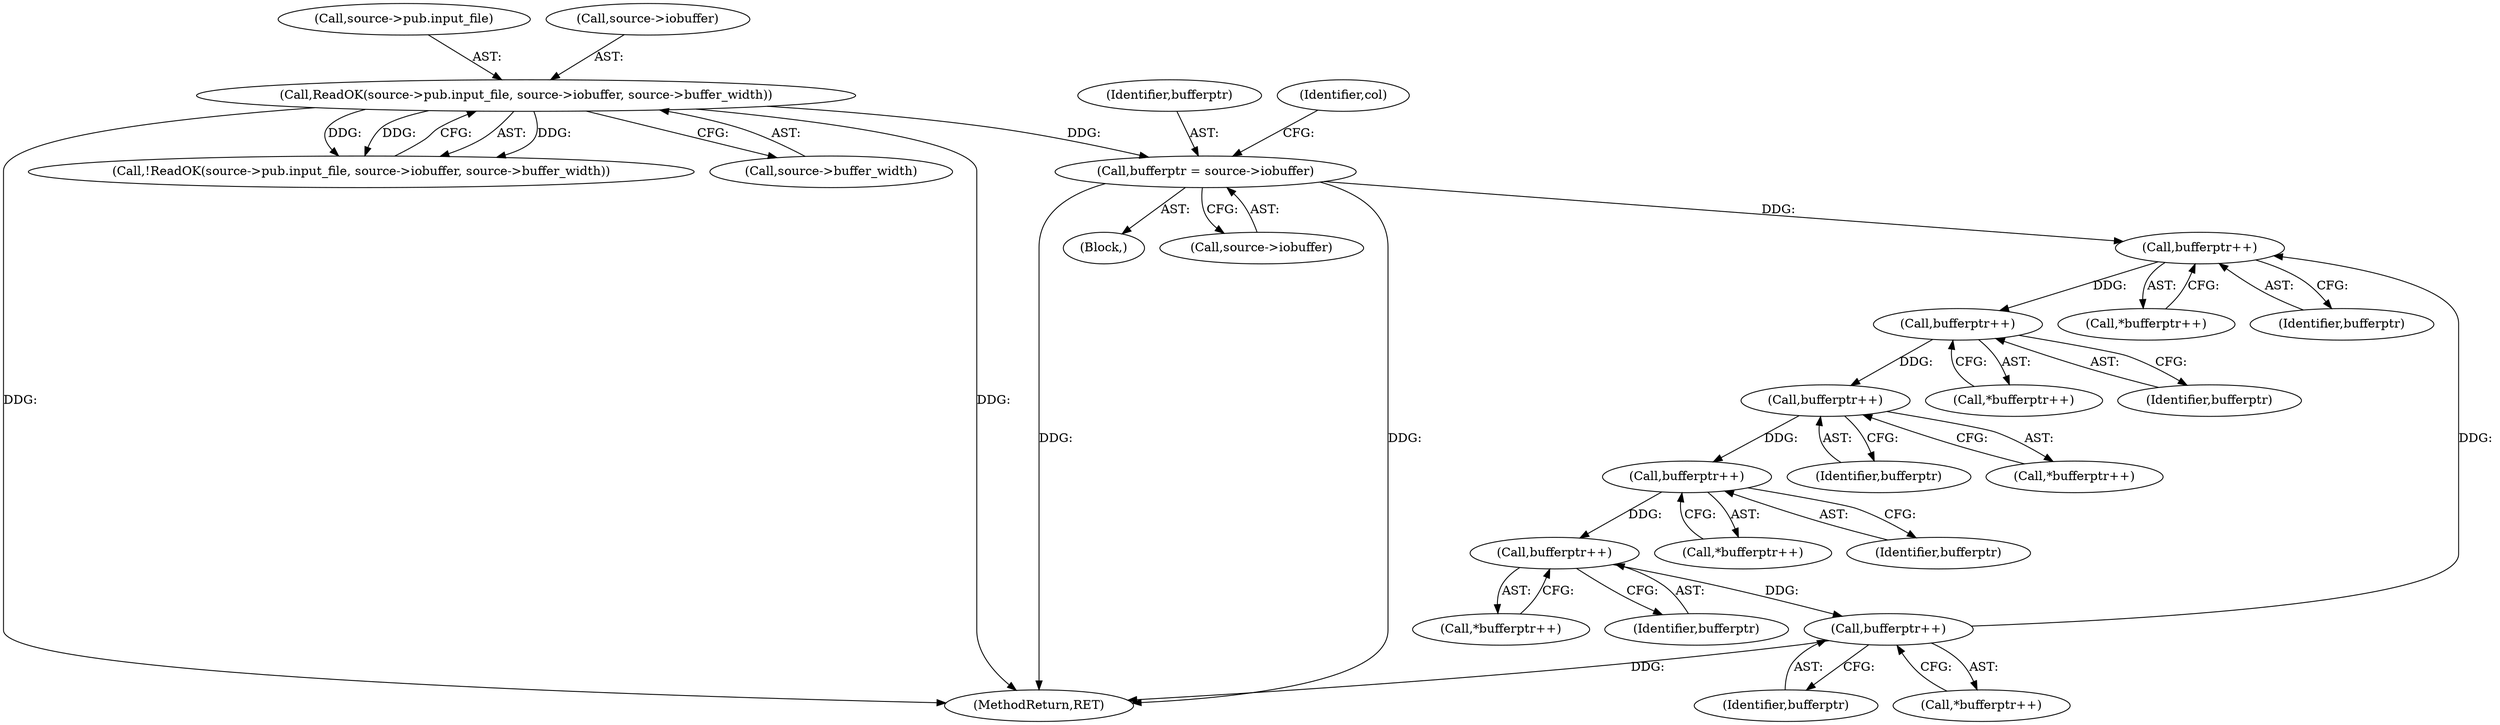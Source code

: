 digraph "0_libjpeg-turbo_9c78a04df4e44ef6487eee99c4258397f4fdca55_2@pointer" {
"1000152" [label="(Call,bufferptr = source->iobuffer)"];
"1000128" [label="(Call,ReadOK(source->pub.input_file, source->iobuffer, source->buffer_width))"];
"1000175" [label="(Call,bufferptr++)"];
"1000182" [label="(Call,bufferptr++)"];
"1000203" [label="(Call,bufferptr++)"];
"1000210" [label="(Call,bufferptr++)"];
"1000231" [label="(Call,bufferptr++)"];
"1000238" [label="(Call,bufferptr++)"];
"1000129" [label="(Call,source->pub.input_file)"];
"1000181" [label="(Call,*bufferptr++)"];
"1000256" [label="(MethodReturn,RET)"];
"1000230" [label="(Call,*bufferptr++)"];
"1000127" [label="(Call,!ReadOK(source->pub.input_file, source->iobuffer, source->buffer_width))"];
"1000182" [label="(Call,bufferptr++)"];
"1000209" [label="(Call,*bufferptr++)"];
"1000128" [label="(Call,ReadOK(source->pub.input_file, source->iobuffer, source->buffer_width))"];
"1000204" [label="(Identifier,bufferptr)"];
"1000104" [label="(Block,)"];
"1000153" [label="(Identifier,bufferptr)"];
"1000154" [label="(Call,source->iobuffer)"];
"1000152" [label="(Call,bufferptr = source->iobuffer)"];
"1000134" [label="(Call,source->iobuffer)"];
"1000239" [label="(Identifier,bufferptr)"];
"1000176" [label="(Identifier,bufferptr)"];
"1000174" [label="(Call,*bufferptr++)"];
"1000203" [label="(Call,bufferptr++)"];
"1000137" [label="(Call,source->buffer_width)"];
"1000175" [label="(Call,bufferptr++)"];
"1000202" [label="(Call,*bufferptr++)"];
"1000159" [label="(Identifier,col)"];
"1000231" [label="(Call,bufferptr++)"];
"1000211" [label="(Identifier,bufferptr)"];
"1000183" [label="(Identifier,bufferptr)"];
"1000238" [label="(Call,bufferptr++)"];
"1000232" [label="(Identifier,bufferptr)"];
"1000237" [label="(Call,*bufferptr++)"];
"1000210" [label="(Call,bufferptr++)"];
"1000152" -> "1000104"  [label="AST: "];
"1000152" -> "1000154"  [label="CFG: "];
"1000153" -> "1000152"  [label="AST: "];
"1000154" -> "1000152"  [label="AST: "];
"1000159" -> "1000152"  [label="CFG: "];
"1000152" -> "1000256"  [label="DDG: "];
"1000152" -> "1000256"  [label="DDG: "];
"1000128" -> "1000152"  [label="DDG: "];
"1000152" -> "1000175"  [label="DDG: "];
"1000128" -> "1000127"  [label="AST: "];
"1000128" -> "1000137"  [label="CFG: "];
"1000129" -> "1000128"  [label="AST: "];
"1000134" -> "1000128"  [label="AST: "];
"1000137" -> "1000128"  [label="AST: "];
"1000127" -> "1000128"  [label="CFG: "];
"1000128" -> "1000256"  [label="DDG: "];
"1000128" -> "1000256"  [label="DDG: "];
"1000128" -> "1000127"  [label="DDG: "];
"1000128" -> "1000127"  [label="DDG: "];
"1000128" -> "1000127"  [label="DDG: "];
"1000175" -> "1000174"  [label="AST: "];
"1000175" -> "1000176"  [label="CFG: "];
"1000176" -> "1000175"  [label="AST: "];
"1000174" -> "1000175"  [label="CFG: "];
"1000238" -> "1000175"  [label="DDG: "];
"1000175" -> "1000182"  [label="DDG: "];
"1000182" -> "1000181"  [label="AST: "];
"1000182" -> "1000183"  [label="CFG: "];
"1000183" -> "1000182"  [label="AST: "];
"1000181" -> "1000182"  [label="CFG: "];
"1000182" -> "1000203"  [label="DDG: "];
"1000203" -> "1000202"  [label="AST: "];
"1000203" -> "1000204"  [label="CFG: "];
"1000204" -> "1000203"  [label="AST: "];
"1000202" -> "1000203"  [label="CFG: "];
"1000203" -> "1000210"  [label="DDG: "];
"1000210" -> "1000209"  [label="AST: "];
"1000210" -> "1000211"  [label="CFG: "];
"1000211" -> "1000210"  [label="AST: "];
"1000209" -> "1000210"  [label="CFG: "];
"1000210" -> "1000231"  [label="DDG: "];
"1000231" -> "1000230"  [label="AST: "];
"1000231" -> "1000232"  [label="CFG: "];
"1000232" -> "1000231"  [label="AST: "];
"1000230" -> "1000231"  [label="CFG: "];
"1000231" -> "1000238"  [label="DDG: "];
"1000238" -> "1000237"  [label="AST: "];
"1000238" -> "1000239"  [label="CFG: "];
"1000239" -> "1000238"  [label="AST: "];
"1000237" -> "1000238"  [label="CFG: "];
"1000238" -> "1000256"  [label="DDG: "];
}
